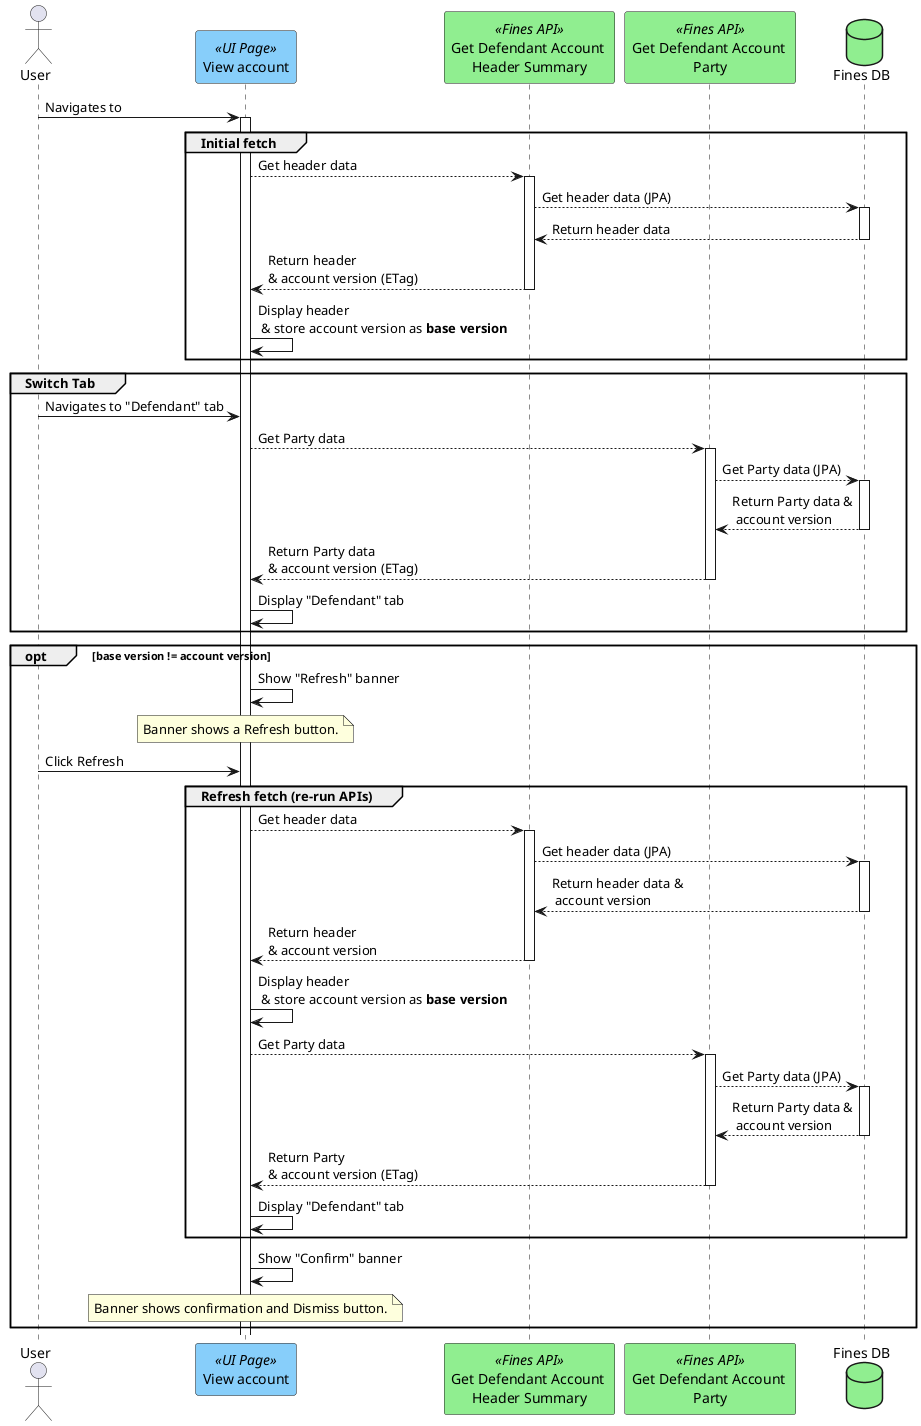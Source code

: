 @startuml
actor "User" as user
participant "View account" as viewAccount <<UI Page>> #lightskyblue
participant "Get Defendant Account \nHeader Summary" as getHeaderApi <<Fines API>> #lightgreen
participant "Get Defendant Account \nParty" as getPartyApi <<Fines API>> #lightgreen
database "Fines DB" as db #lightgreen

user ->  viewAccount ++ : Navigates to

group Initial fetch
  viewAccount --> getHeaderApi ++: Get header data
  getHeaderApi --> db ++ : Get header data (JPA)
  db --> getHeaderApi : Return header data
  deactivate db
  getHeaderApi --> viewAccount : Return header \n& account version (ETag)
  deactivate getHeaderApi
  viewAccount -> viewAccount : Display header\n & store account version as <b>base version</b>
end
group Switch Tab
user -> viewAccount :Navigates to "Defendant" tab
    viewAccount --> getPartyApi ++: Get Party data
    getPartyApi --> db ++ : Get Party data (JPA)
    db --> getPartyApi --: Return Party data &\n account version
    getPartyApi --> viewAccount -- : Return Party data\n& account version (ETag)
    viewAccount -> viewAccount : Display "Defendant" tab
end
opt base version != account version
  viewAccount -> viewAccount : Show "Refresh" banner
  note over viewAccount
    Banner shows a Refresh button.
  end note
    user -> viewAccount : Click Refresh
    group Refresh fetch (re-run APIs)
      viewAccount --> getHeaderApi ++: Get header data
      getHeaderApi --> db ++ : Get header data (JPA)
      db --> getHeaderApi : Return header data &\n account version
      deactivate db
      getHeaderApi --> viewAccount : Return header\n& account version
      deactivate getHeaderApi
      viewAccount -> viewAccount : Display header\n & store account version as <b>base version</b>
      viewAccount --> getPartyApi ++: Get Party data
      getPartyApi --> db ++ : Get Party data (JPA)
      db --> getPartyApi --: Return Party data &\n account version
      getPartyApi --> viewAccount --: Return Party \n& account version (ETag)
      viewAccount -> viewAccount : Display "Defendant" tab
    end
    viewAccount -> viewAccount : Show "Confirm" banner
      note over viewAccount
        Banner shows confirmation and Dismiss button.
      end note
end

@enduml
